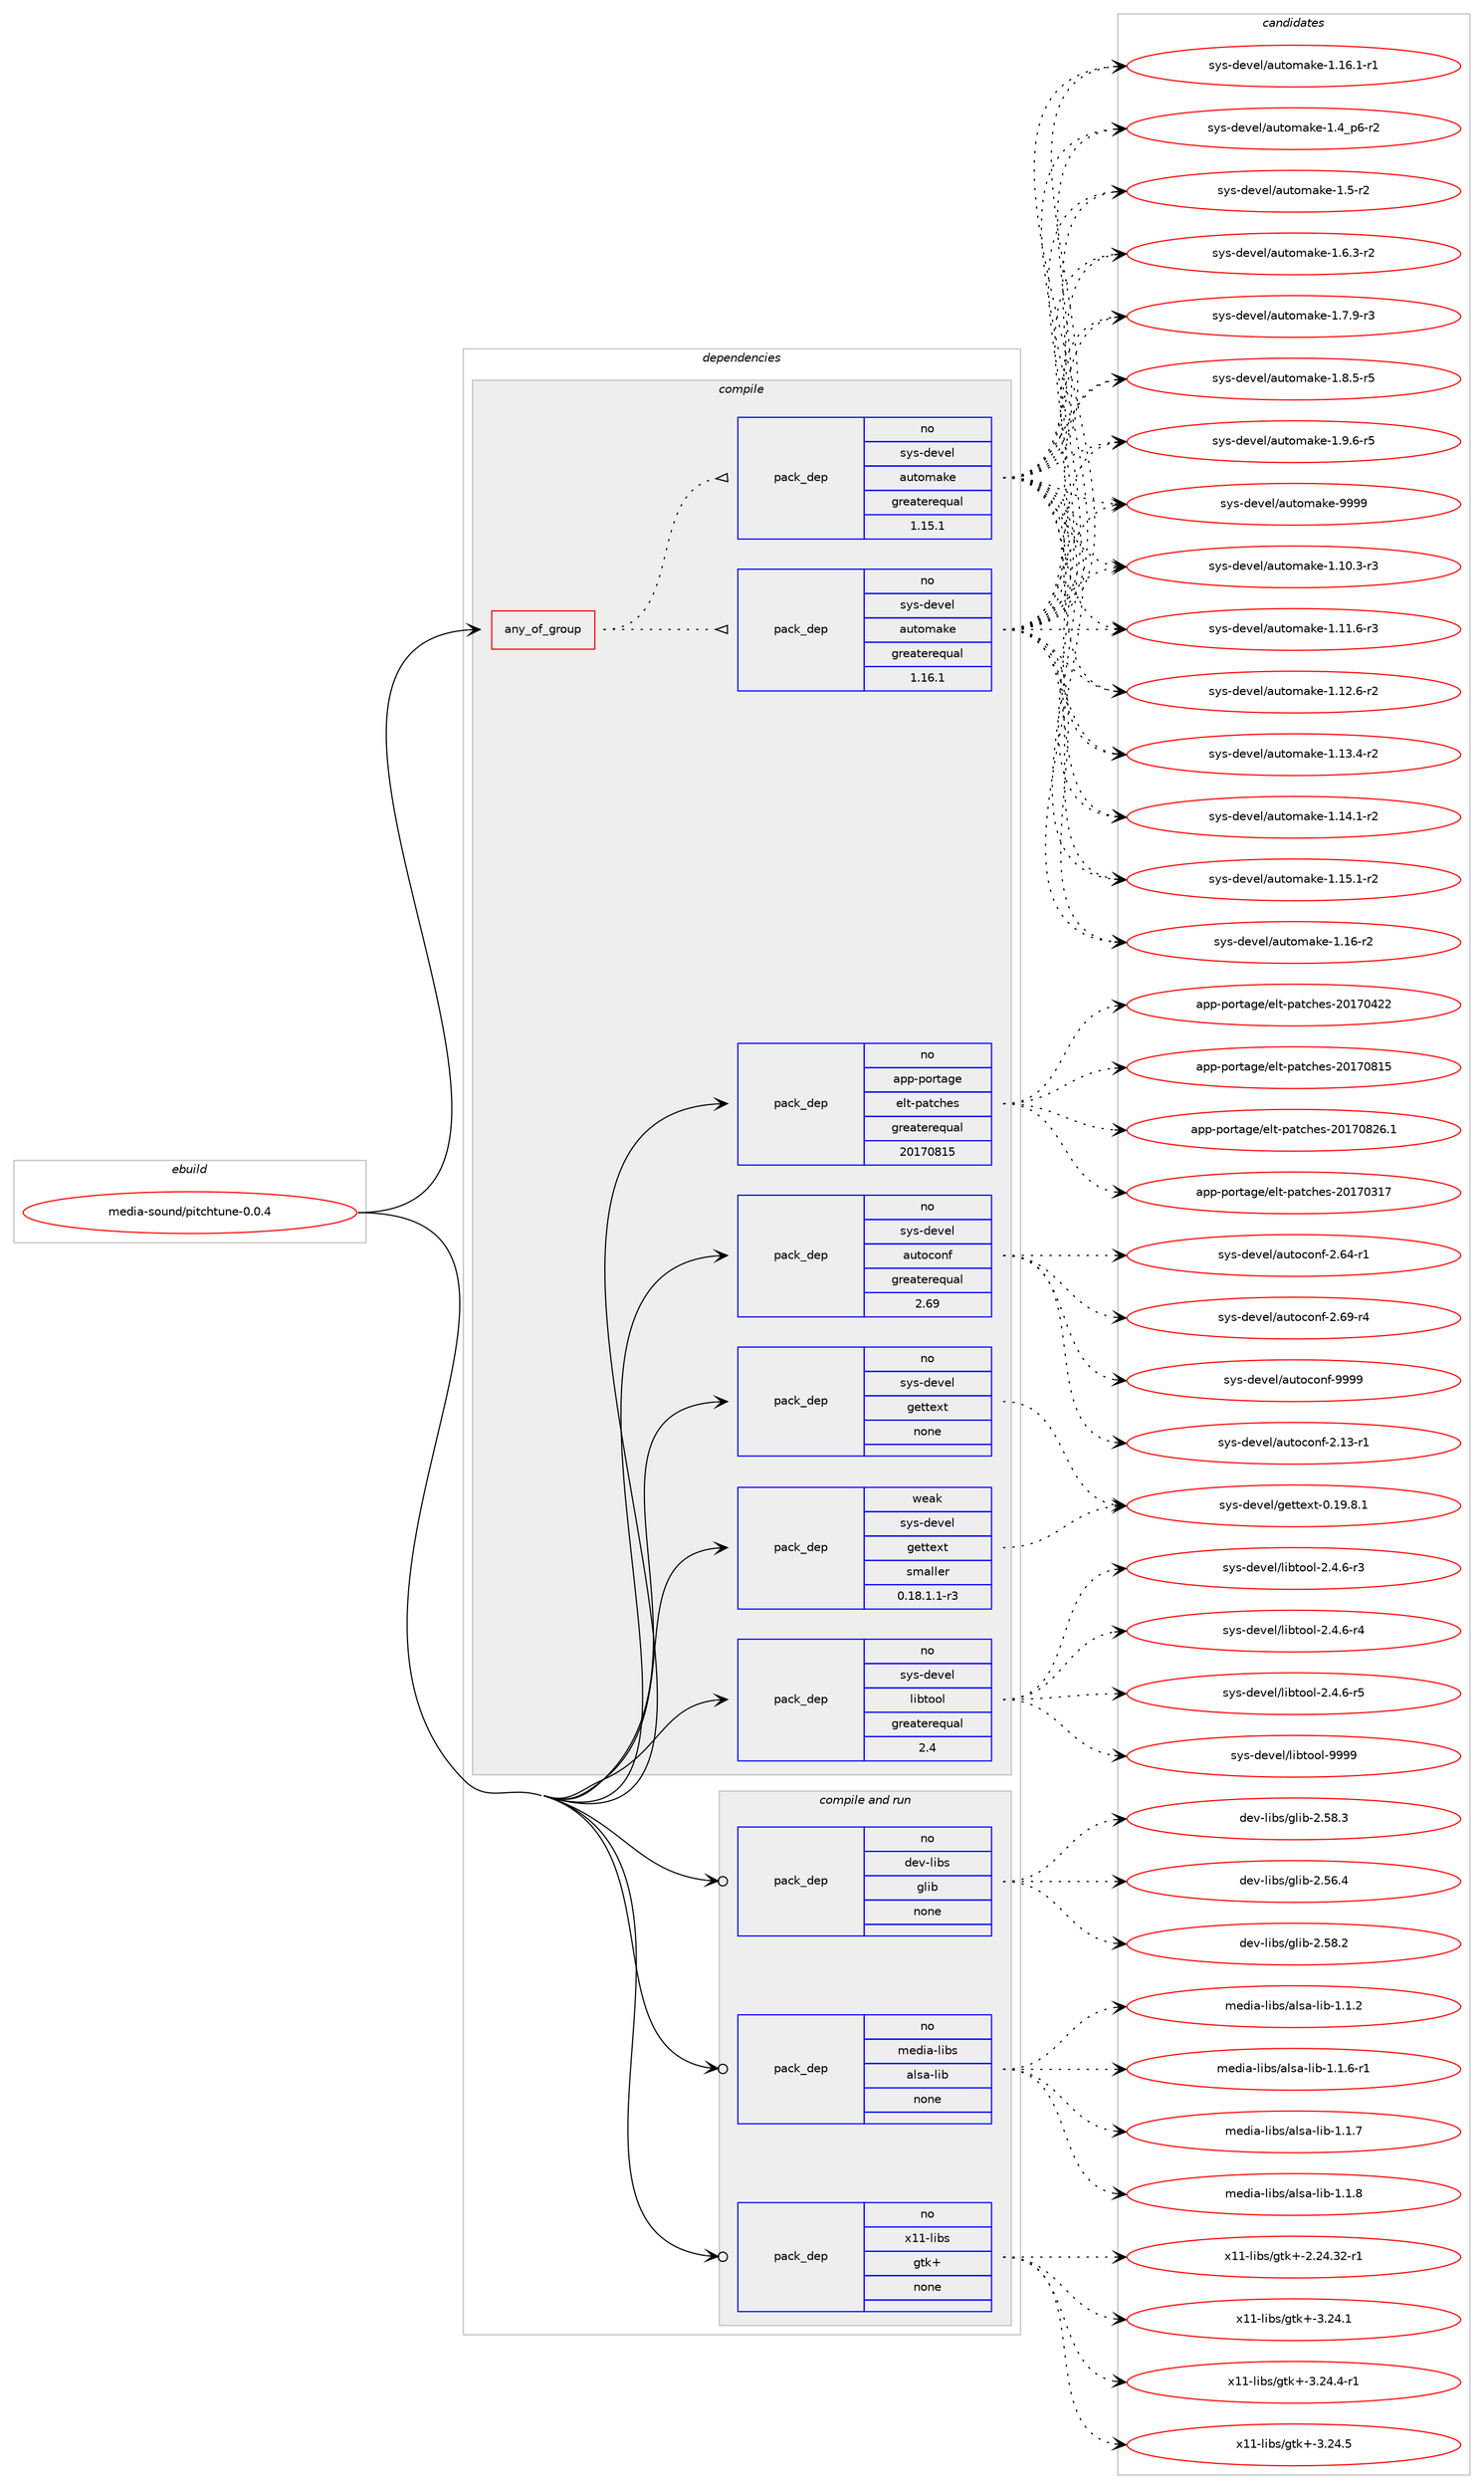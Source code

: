 digraph prolog {

# *************
# Graph options
# *************

newrank=true;
concentrate=true;
compound=true;
graph [rankdir=LR,fontname=Helvetica,fontsize=10,ranksep=1.5];#, ranksep=2.5, nodesep=0.2];
edge  [arrowhead=vee];
node  [fontname=Helvetica,fontsize=10];

# **********
# The ebuild
# **********

subgraph cluster_leftcol {
color=gray;
rank=same;
label=<<i>ebuild</i>>;
id [label="media-sound/pitchtune-0.0.4", color=red, width=4, href="../media-sound/pitchtune-0.0.4.svg"];
}

# ****************
# The dependencies
# ****************

subgraph cluster_midcol {
color=gray;
label=<<i>dependencies</i>>;
subgraph cluster_compile {
fillcolor="#eeeeee";
style=filled;
label=<<i>compile</i>>;
subgraph any25537 {
dependency1628995 [label=<<TABLE BORDER="0" CELLBORDER="1" CELLSPACING="0" CELLPADDING="4"><TR><TD CELLPADDING="10">any_of_group</TD></TR></TABLE>>, shape=none, color=red];subgraph pack1164850 {
dependency1628996 [label=<<TABLE BORDER="0" CELLBORDER="1" CELLSPACING="0" CELLPADDING="4" WIDTH="220"><TR><TD ROWSPAN="6" CELLPADDING="30">pack_dep</TD></TR><TR><TD WIDTH="110">no</TD></TR><TR><TD>sys-devel</TD></TR><TR><TD>automake</TD></TR><TR><TD>greaterequal</TD></TR><TR><TD>1.16.1</TD></TR></TABLE>>, shape=none, color=blue];
}
dependency1628995:e -> dependency1628996:w [weight=20,style="dotted",arrowhead="oinv"];
subgraph pack1164851 {
dependency1628997 [label=<<TABLE BORDER="0" CELLBORDER="1" CELLSPACING="0" CELLPADDING="4" WIDTH="220"><TR><TD ROWSPAN="6" CELLPADDING="30">pack_dep</TD></TR><TR><TD WIDTH="110">no</TD></TR><TR><TD>sys-devel</TD></TR><TR><TD>automake</TD></TR><TR><TD>greaterequal</TD></TR><TR><TD>1.15.1</TD></TR></TABLE>>, shape=none, color=blue];
}
dependency1628995:e -> dependency1628997:w [weight=20,style="dotted",arrowhead="oinv"];
}
id:e -> dependency1628995:w [weight=20,style="solid",arrowhead="vee"];
subgraph pack1164852 {
dependency1628998 [label=<<TABLE BORDER="0" CELLBORDER="1" CELLSPACING="0" CELLPADDING="4" WIDTH="220"><TR><TD ROWSPAN="6" CELLPADDING="30">pack_dep</TD></TR><TR><TD WIDTH="110">no</TD></TR><TR><TD>app-portage</TD></TR><TR><TD>elt-patches</TD></TR><TR><TD>greaterequal</TD></TR><TR><TD>20170815</TD></TR></TABLE>>, shape=none, color=blue];
}
id:e -> dependency1628998:w [weight=20,style="solid",arrowhead="vee"];
subgraph pack1164853 {
dependency1628999 [label=<<TABLE BORDER="0" CELLBORDER="1" CELLSPACING="0" CELLPADDING="4" WIDTH="220"><TR><TD ROWSPAN="6" CELLPADDING="30">pack_dep</TD></TR><TR><TD WIDTH="110">no</TD></TR><TR><TD>sys-devel</TD></TR><TR><TD>autoconf</TD></TR><TR><TD>greaterequal</TD></TR><TR><TD>2.69</TD></TR></TABLE>>, shape=none, color=blue];
}
id:e -> dependency1628999:w [weight=20,style="solid",arrowhead="vee"];
subgraph pack1164854 {
dependency1629000 [label=<<TABLE BORDER="0" CELLBORDER="1" CELLSPACING="0" CELLPADDING="4" WIDTH="220"><TR><TD ROWSPAN="6" CELLPADDING="30">pack_dep</TD></TR><TR><TD WIDTH="110">no</TD></TR><TR><TD>sys-devel</TD></TR><TR><TD>gettext</TD></TR><TR><TD>none</TD></TR><TR><TD></TD></TR></TABLE>>, shape=none, color=blue];
}
id:e -> dependency1629000:w [weight=20,style="solid",arrowhead="vee"];
subgraph pack1164855 {
dependency1629001 [label=<<TABLE BORDER="0" CELLBORDER="1" CELLSPACING="0" CELLPADDING="4" WIDTH="220"><TR><TD ROWSPAN="6" CELLPADDING="30">pack_dep</TD></TR><TR><TD WIDTH="110">no</TD></TR><TR><TD>sys-devel</TD></TR><TR><TD>libtool</TD></TR><TR><TD>greaterequal</TD></TR><TR><TD>2.4</TD></TR></TABLE>>, shape=none, color=blue];
}
id:e -> dependency1629001:w [weight=20,style="solid",arrowhead="vee"];
subgraph pack1164856 {
dependency1629002 [label=<<TABLE BORDER="0" CELLBORDER="1" CELLSPACING="0" CELLPADDING="4" WIDTH="220"><TR><TD ROWSPAN="6" CELLPADDING="30">pack_dep</TD></TR><TR><TD WIDTH="110">weak</TD></TR><TR><TD>sys-devel</TD></TR><TR><TD>gettext</TD></TR><TR><TD>smaller</TD></TR><TR><TD>0.18.1.1-r3</TD></TR></TABLE>>, shape=none, color=blue];
}
id:e -> dependency1629002:w [weight=20,style="solid",arrowhead="vee"];
}
subgraph cluster_compileandrun {
fillcolor="#eeeeee";
style=filled;
label=<<i>compile and run</i>>;
subgraph pack1164857 {
dependency1629003 [label=<<TABLE BORDER="0" CELLBORDER="1" CELLSPACING="0" CELLPADDING="4" WIDTH="220"><TR><TD ROWSPAN="6" CELLPADDING="30">pack_dep</TD></TR><TR><TD WIDTH="110">no</TD></TR><TR><TD>dev-libs</TD></TR><TR><TD>glib</TD></TR><TR><TD>none</TD></TR><TR><TD></TD></TR></TABLE>>, shape=none, color=blue];
}
id:e -> dependency1629003:w [weight=20,style="solid",arrowhead="odotvee"];
subgraph pack1164858 {
dependency1629004 [label=<<TABLE BORDER="0" CELLBORDER="1" CELLSPACING="0" CELLPADDING="4" WIDTH="220"><TR><TD ROWSPAN="6" CELLPADDING="30">pack_dep</TD></TR><TR><TD WIDTH="110">no</TD></TR><TR><TD>media-libs</TD></TR><TR><TD>alsa-lib</TD></TR><TR><TD>none</TD></TR><TR><TD></TD></TR></TABLE>>, shape=none, color=blue];
}
id:e -> dependency1629004:w [weight=20,style="solid",arrowhead="odotvee"];
subgraph pack1164859 {
dependency1629005 [label=<<TABLE BORDER="0" CELLBORDER="1" CELLSPACING="0" CELLPADDING="4" WIDTH="220"><TR><TD ROWSPAN="6" CELLPADDING="30">pack_dep</TD></TR><TR><TD WIDTH="110">no</TD></TR><TR><TD>x11-libs</TD></TR><TR><TD>gtk+</TD></TR><TR><TD>none</TD></TR><TR><TD></TD></TR></TABLE>>, shape=none, color=blue];
}
id:e -> dependency1629005:w [weight=20,style="solid",arrowhead="odotvee"];
}
subgraph cluster_run {
fillcolor="#eeeeee";
style=filled;
label=<<i>run</i>>;
}
}

# **************
# The candidates
# **************

subgraph cluster_choices {
rank=same;
color=gray;
label=<<i>candidates</i>>;

subgraph choice1164850 {
color=black;
nodesep=1;
choice11512111545100101118101108479711711611110997107101454946494846514511451 [label="sys-devel/automake-1.10.3-r3", color=red, width=4,href="../sys-devel/automake-1.10.3-r3.svg"];
choice11512111545100101118101108479711711611110997107101454946494946544511451 [label="sys-devel/automake-1.11.6-r3", color=red, width=4,href="../sys-devel/automake-1.11.6-r3.svg"];
choice11512111545100101118101108479711711611110997107101454946495046544511450 [label="sys-devel/automake-1.12.6-r2", color=red, width=4,href="../sys-devel/automake-1.12.6-r2.svg"];
choice11512111545100101118101108479711711611110997107101454946495146524511450 [label="sys-devel/automake-1.13.4-r2", color=red, width=4,href="../sys-devel/automake-1.13.4-r2.svg"];
choice11512111545100101118101108479711711611110997107101454946495246494511450 [label="sys-devel/automake-1.14.1-r2", color=red, width=4,href="../sys-devel/automake-1.14.1-r2.svg"];
choice11512111545100101118101108479711711611110997107101454946495346494511450 [label="sys-devel/automake-1.15.1-r2", color=red, width=4,href="../sys-devel/automake-1.15.1-r2.svg"];
choice1151211154510010111810110847971171161111099710710145494649544511450 [label="sys-devel/automake-1.16-r2", color=red, width=4,href="../sys-devel/automake-1.16-r2.svg"];
choice11512111545100101118101108479711711611110997107101454946495446494511449 [label="sys-devel/automake-1.16.1-r1", color=red, width=4,href="../sys-devel/automake-1.16.1-r1.svg"];
choice115121115451001011181011084797117116111109971071014549465295112544511450 [label="sys-devel/automake-1.4_p6-r2", color=red, width=4,href="../sys-devel/automake-1.4_p6-r2.svg"];
choice11512111545100101118101108479711711611110997107101454946534511450 [label="sys-devel/automake-1.5-r2", color=red, width=4,href="../sys-devel/automake-1.5-r2.svg"];
choice115121115451001011181011084797117116111109971071014549465446514511450 [label="sys-devel/automake-1.6.3-r2", color=red, width=4,href="../sys-devel/automake-1.6.3-r2.svg"];
choice115121115451001011181011084797117116111109971071014549465546574511451 [label="sys-devel/automake-1.7.9-r3", color=red, width=4,href="../sys-devel/automake-1.7.9-r3.svg"];
choice115121115451001011181011084797117116111109971071014549465646534511453 [label="sys-devel/automake-1.8.5-r5", color=red, width=4,href="../sys-devel/automake-1.8.5-r5.svg"];
choice115121115451001011181011084797117116111109971071014549465746544511453 [label="sys-devel/automake-1.9.6-r5", color=red, width=4,href="../sys-devel/automake-1.9.6-r5.svg"];
choice115121115451001011181011084797117116111109971071014557575757 [label="sys-devel/automake-9999", color=red, width=4,href="../sys-devel/automake-9999.svg"];
dependency1628996:e -> choice11512111545100101118101108479711711611110997107101454946494846514511451:w [style=dotted,weight="100"];
dependency1628996:e -> choice11512111545100101118101108479711711611110997107101454946494946544511451:w [style=dotted,weight="100"];
dependency1628996:e -> choice11512111545100101118101108479711711611110997107101454946495046544511450:w [style=dotted,weight="100"];
dependency1628996:e -> choice11512111545100101118101108479711711611110997107101454946495146524511450:w [style=dotted,weight="100"];
dependency1628996:e -> choice11512111545100101118101108479711711611110997107101454946495246494511450:w [style=dotted,weight="100"];
dependency1628996:e -> choice11512111545100101118101108479711711611110997107101454946495346494511450:w [style=dotted,weight="100"];
dependency1628996:e -> choice1151211154510010111810110847971171161111099710710145494649544511450:w [style=dotted,weight="100"];
dependency1628996:e -> choice11512111545100101118101108479711711611110997107101454946495446494511449:w [style=dotted,weight="100"];
dependency1628996:e -> choice115121115451001011181011084797117116111109971071014549465295112544511450:w [style=dotted,weight="100"];
dependency1628996:e -> choice11512111545100101118101108479711711611110997107101454946534511450:w [style=dotted,weight="100"];
dependency1628996:e -> choice115121115451001011181011084797117116111109971071014549465446514511450:w [style=dotted,weight="100"];
dependency1628996:e -> choice115121115451001011181011084797117116111109971071014549465546574511451:w [style=dotted,weight="100"];
dependency1628996:e -> choice115121115451001011181011084797117116111109971071014549465646534511453:w [style=dotted,weight="100"];
dependency1628996:e -> choice115121115451001011181011084797117116111109971071014549465746544511453:w [style=dotted,weight="100"];
dependency1628996:e -> choice115121115451001011181011084797117116111109971071014557575757:w [style=dotted,weight="100"];
}
subgraph choice1164851 {
color=black;
nodesep=1;
choice11512111545100101118101108479711711611110997107101454946494846514511451 [label="sys-devel/automake-1.10.3-r3", color=red, width=4,href="../sys-devel/automake-1.10.3-r3.svg"];
choice11512111545100101118101108479711711611110997107101454946494946544511451 [label="sys-devel/automake-1.11.6-r3", color=red, width=4,href="../sys-devel/automake-1.11.6-r3.svg"];
choice11512111545100101118101108479711711611110997107101454946495046544511450 [label="sys-devel/automake-1.12.6-r2", color=red, width=4,href="../sys-devel/automake-1.12.6-r2.svg"];
choice11512111545100101118101108479711711611110997107101454946495146524511450 [label="sys-devel/automake-1.13.4-r2", color=red, width=4,href="../sys-devel/automake-1.13.4-r2.svg"];
choice11512111545100101118101108479711711611110997107101454946495246494511450 [label="sys-devel/automake-1.14.1-r2", color=red, width=4,href="../sys-devel/automake-1.14.1-r2.svg"];
choice11512111545100101118101108479711711611110997107101454946495346494511450 [label="sys-devel/automake-1.15.1-r2", color=red, width=4,href="../sys-devel/automake-1.15.1-r2.svg"];
choice1151211154510010111810110847971171161111099710710145494649544511450 [label="sys-devel/automake-1.16-r2", color=red, width=4,href="../sys-devel/automake-1.16-r2.svg"];
choice11512111545100101118101108479711711611110997107101454946495446494511449 [label="sys-devel/automake-1.16.1-r1", color=red, width=4,href="../sys-devel/automake-1.16.1-r1.svg"];
choice115121115451001011181011084797117116111109971071014549465295112544511450 [label="sys-devel/automake-1.4_p6-r2", color=red, width=4,href="../sys-devel/automake-1.4_p6-r2.svg"];
choice11512111545100101118101108479711711611110997107101454946534511450 [label="sys-devel/automake-1.5-r2", color=red, width=4,href="../sys-devel/automake-1.5-r2.svg"];
choice115121115451001011181011084797117116111109971071014549465446514511450 [label="sys-devel/automake-1.6.3-r2", color=red, width=4,href="../sys-devel/automake-1.6.3-r2.svg"];
choice115121115451001011181011084797117116111109971071014549465546574511451 [label="sys-devel/automake-1.7.9-r3", color=red, width=4,href="../sys-devel/automake-1.7.9-r3.svg"];
choice115121115451001011181011084797117116111109971071014549465646534511453 [label="sys-devel/automake-1.8.5-r5", color=red, width=4,href="../sys-devel/automake-1.8.5-r5.svg"];
choice115121115451001011181011084797117116111109971071014549465746544511453 [label="sys-devel/automake-1.9.6-r5", color=red, width=4,href="../sys-devel/automake-1.9.6-r5.svg"];
choice115121115451001011181011084797117116111109971071014557575757 [label="sys-devel/automake-9999", color=red, width=4,href="../sys-devel/automake-9999.svg"];
dependency1628997:e -> choice11512111545100101118101108479711711611110997107101454946494846514511451:w [style=dotted,weight="100"];
dependency1628997:e -> choice11512111545100101118101108479711711611110997107101454946494946544511451:w [style=dotted,weight="100"];
dependency1628997:e -> choice11512111545100101118101108479711711611110997107101454946495046544511450:w [style=dotted,weight="100"];
dependency1628997:e -> choice11512111545100101118101108479711711611110997107101454946495146524511450:w [style=dotted,weight="100"];
dependency1628997:e -> choice11512111545100101118101108479711711611110997107101454946495246494511450:w [style=dotted,weight="100"];
dependency1628997:e -> choice11512111545100101118101108479711711611110997107101454946495346494511450:w [style=dotted,weight="100"];
dependency1628997:e -> choice1151211154510010111810110847971171161111099710710145494649544511450:w [style=dotted,weight="100"];
dependency1628997:e -> choice11512111545100101118101108479711711611110997107101454946495446494511449:w [style=dotted,weight="100"];
dependency1628997:e -> choice115121115451001011181011084797117116111109971071014549465295112544511450:w [style=dotted,weight="100"];
dependency1628997:e -> choice11512111545100101118101108479711711611110997107101454946534511450:w [style=dotted,weight="100"];
dependency1628997:e -> choice115121115451001011181011084797117116111109971071014549465446514511450:w [style=dotted,weight="100"];
dependency1628997:e -> choice115121115451001011181011084797117116111109971071014549465546574511451:w [style=dotted,weight="100"];
dependency1628997:e -> choice115121115451001011181011084797117116111109971071014549465646534511453:w [style=dotted,weight="100"];
dependency1628997:e -> choice115121115451001011181011084797117116111109971071014549465746544511453:w [style=dotted,weight="100"];
dependency1628997:e -> choice115121115451001011181011084797117116111109971071014557575757:w [style=dotted,weight="100"];
}
subgraph choice1164852 {
color=black;
nodesep=1;
choice97112112451121111141169710310147101108116451129711699104101115455048495548514955 [label="app-portage/elt-patches-20170317", color=red, width=4,href="../app-portage/elt-patches-20170317.svg"];
choice97112112451121111141169710310147101108116451129711699104101115455048495548525050 [label="app-portage/elt-patches-20170422", color=red, width=4,href="../app-portage/elt-patches-20170422.svg"];
choice97112112451121111141169710310147101108116451129711699104101115455048495548564953 [label="app-portage/elt-patches-20170815", color=red, width=4,href="../app-portage/elt-patches-20170815.svg"];
choice971121124511211111411697103101471011081164511297116991041011154550484955485650544649 [label="app-portage/elt-patches-20170826.1", color=red, width=4,href="../app-portage/elt-patches-20170826.1.svg"];
dependency1628998:e -> choice97112112451121111141169710310147101108116451129711699104101115455048495548514955:w [style=dotted,weight="100"];
dependency1628998:e -> choice97112112451121111141169710310147101108116451129711699104101115455048495548525050:w [style=dotted,weight="100"];
dependency1628998:e -> choice97112112451121111141169710310147101108116451129711699104101115455048495548564953:w [style=dotted,weight="100"];
dependency1628998:e -> choice971121124511211111411697103101471011081164511297116991041011154550484955485650544649:w [style=dotted,weight="100"];
}
subgraph choice1164853 {
color=black;
nodesep=1;
choice1151211154510010111810110847971171161119911111010245504649514511449 [label="sys-devel/autoconf-2.13-r1", color=red, width=4,href="../sys-devel/autoconf-2.13-r1.svg"];
choice1151211154510010111810110847971171161119911111010245504654524511449 [label="sys-devel/autoconf-2.64-r1", color=red, width=4,href="../sys-devel/autoconf-2.64-r1.svg"];
choice1151211154510010111810110847971171161119911111010245504654574511452 [label="sys-devel/autoconf-2.69-r4", color=red, width=4,href="../sys-devel/autoconf-2.69-r4.svg"];
choice115121115451001011181011084797117116111991111101024557575757 [label="sys-devel/autoconf-9999", color=red, width=4,href="../sys-devel/autoconf-9999.svg"];
dependency1628999:e -> choice1151211154510010111810110847971171161119911111010245504649514511449:w [style=dotted,weight="100"];
dependency1628999:e -> choice1151211154510010111810110847971171161119911111010245504654524511449:w [style=dotted,weight="100"];
dependency1628999:e -> choice1151211154510010111810110847971171161119911111010245504654574511452:w [style=dotted,weight="100"];
dependency1628999:e -> choice115121115451001011181011084797117116111991111101024557575757:w [style=dotted,weight="100"];
}
subgraph choice1164854 {
color=black;
nodesep=1;
choice1151211154510010111810110847103101116116101120116454846495746564649 [label="sys-devel/gettext-0.19.8.1", color=red, width=4,href="../sys-devel/gettext-0.19.8.1.svg"];
dependency1629000:e -> choice1151211154510010111810110847103101116116101120116454846495746564649:w [style=dotted,weight="100"];
}
subgraph choice1164855 {
color=black;
nodesep=1;
choice1151211154510010111810110847108105981161111111084550465246544511451 [label="sys-devel/libtool-2.4.6-r3", color=red, width=4,href="../sys-devel/libtool-2.4.6-r3.svg"];
choice1151211154510010111810110847108105981161111111084550465246544511452 [label="sys-devel/libtool-2.4.6-r4", color=red, width=4,href="../sys-devel/libtool-2.4.6-r4.svg"];
choice1151211154510010111810110847108105981161111111084550465246544511453 [label="sys-devel/libtool-2.4.6-r5", color=red, width=4,href="../sys-devel/libtool-2.4.6-r5.svg"];
choice1151211154510010111810110847108105981161111111084557575757 [label="sys-devel/libtool-9999", color=red, width=4,href="../sys-devel/libtool-9999.svg"];
dependency1629001:e -> choice1151211154510010111810110847108105981161111111084550465246544511451:w [style=dotted,weight="100"];
dependency1629001:e -> choice1151211154510010111810110847108105981161111111084550465246544511452:w [style=dotted,weight="100"];
dependency1629001:e -> choice1151211154510010111810110847108105981161111111084550465246544511453:w [style=dotted,weight="100"];
dependency1629001:e -> choice1151211154510010111810110847108105981161111111084557575757:w [style=dotted,weight="100"];
}
subgraph choice1164856 {
color=black;
nodesep=1;
choice1151211154510010111810110847103101116116101120116454846495746564649 [label="sys-devel/gettext-0.19.8.1", color=red, width=4,href="../sys-devel/gettext-0.19.8.1.svg"];
dependency1629002:e -> choice1151211154510010111810110847103101116116101120116454846495746564649:w [style=dotted,weight="100"];
}
subgraph choice1164857 {
color=black;
nodesep=1;
choice1001011184510810598115471031081059845504653544652 [label="dev-libs/glib-2.56.4", color=red, width=4,href="../dev-libs/glib-2.56.4.svg"];
choice1001011184510810598115471031081059845504653564650 [label="dev-libs/glib-2.58.2", color=red, width=4,href="../dev-libs/glib-2.58.2.svg"];
choice1001011184510810598115471031081059845504653564651 [label="dev-libs/glib-2.58.3", color=red, width=4,href="../dev-libs/glib-2.58.3.svg"];
dependency1629003:e -> choice1001011184510810598115471031081059845504653544652:w [style=dotted,weight="100"];
dependency1629003:e -> choice1001011184510810598115471031081059845504653564650:w [style=dotted,weight="100"];
dependency1629003:e -> choice1001011184510810598115471031081059845504653564651:w [style=dotted,weight="100"];
}
subgraph choice1164858 {
color=black;
nodesep=1;
choice1091011001059745108105981154797108115974510810598454946494650 [label="media-libs/alsa-lib-1.1.2", color=red, width=4,href="../media-libs/alsa-lib-1.1.2.svg"];
choice10910110010597451081059811547971081159745108105984549464946544511449 [label="media-libs/alsa-lib-1.1.6-r1", color=red, width=4,href="../media-libs/alsa-lib-1.1.6-r1.svg"];
choice1091011001059745108105981154797108115974510810598454946494655 [label="media-libs/alsa-lib-1.1.7", color=red, width=4,href="../media-libs/alsa-lib-1.1.7.svg"];
choice1091011001059745108105981154797108115974510810598454946494656 [label="media-libs/alsa-lib-1.1.8", color=red, width=4,href="../media-libs/alsa-lib-1.1.8.svg"];
dependency1629004:e -> choice1091011001059745108105981154797108115974510810598454946494650:w [style=dotted,weight="100"];
dependency1629004:e -> choice10910110010597451081059811547971081159745108105984549464946544511449:w [style=dotted,weight="100"];
dependency1629004:e -> choice1091011001059745108105981154797108115974510810598454946494655:w [style=dotted,weight="100"];
dependency1629004:e -> choice1091011001059745108105981154797108115974510810598454946494656:w [style=dotted,weight="100"];
}
subgraph choice1164859 {
color=black;
nodesep=1;
choice12049494510810598115471031161074345504650524651504511449 [label="x11-libs/gtk+-2.24.32-r1", color=red, width=4,href="../x11-libs/gtk+-2.24.32-r1.svg"];
choice12049494510810598115471031161074345514650524649 [label="x11-libs/gtk+-3.24.1", color=red, width=4,href="../x11-libs/gtk+-3.24.1.svg"];
choice120494945108105981154710311610743455146505246524511449 [label="x11-libs/gtk+-3.24.4-r1", color=red, width=4,href="../x11-libs/gtk+-3.24.4-r1.svg"];
choice12049494510810598115471031161074345514650524653 [label="x11-libs/gtk+-3.24.5", color=red, width=4,href="../x11-libs/gtk+-3.24.5.svg"];
dependency1629005:e -> choice12049494510810598115471031161074345504650524651504511449:w [style=dotted,weight="100"];
dependency1629005:e -> choice12049494510810598115471031161074345514650524649:w [style=dotted,weight="100"];
dependency1629005:e -> choice120494945108105981154710311610743455146505246524511449:w [style=dotted,weight="100"];
dependency1629005:e -> choice12049494510810598115471031161074345514650524653:w [style=dotted,weight="100"];
}
}

}
